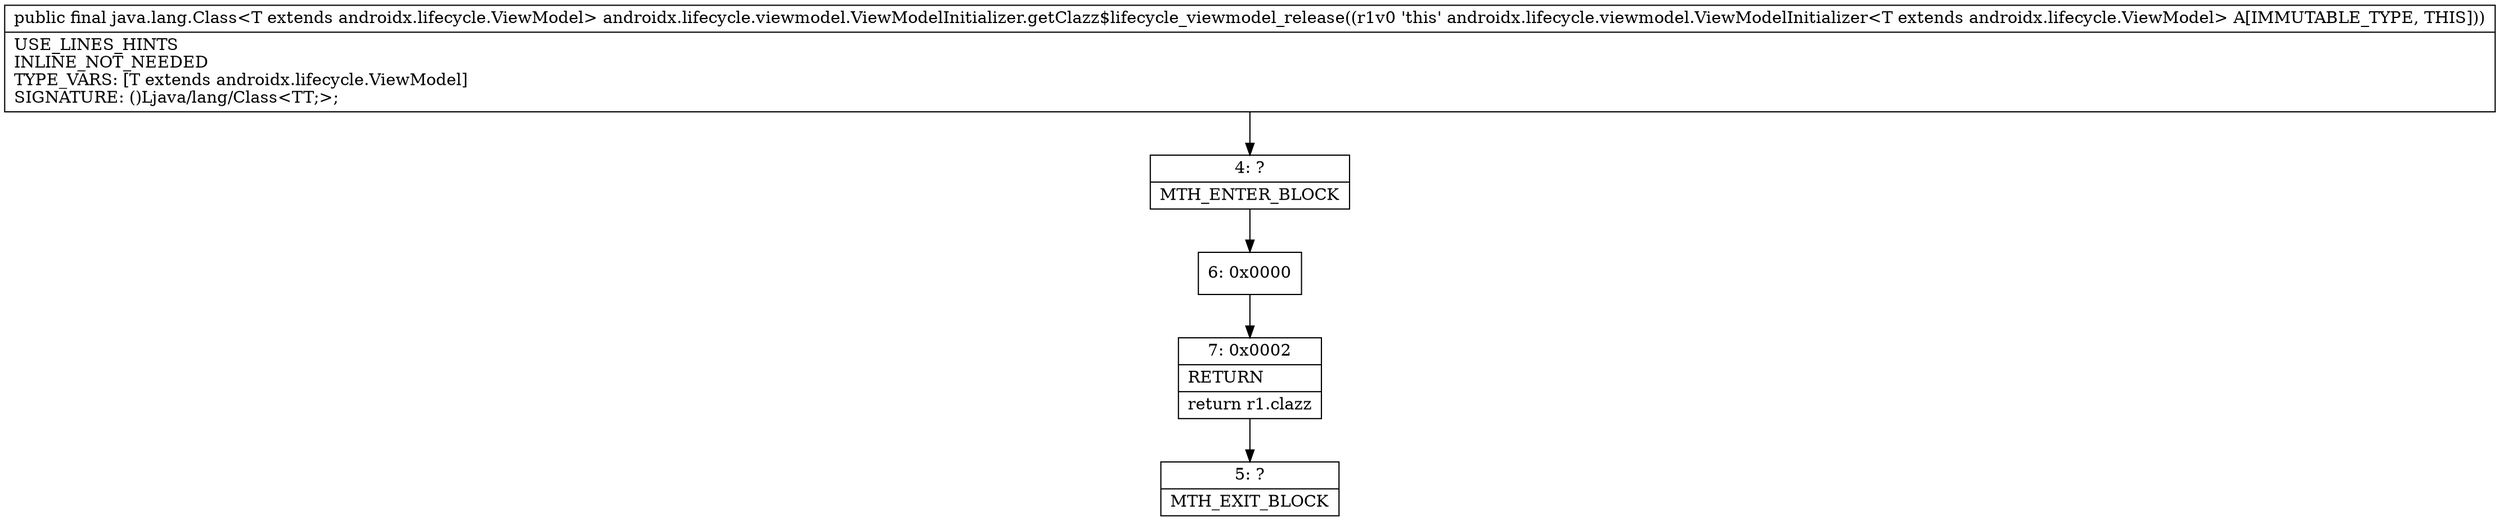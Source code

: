 digraph "CFG forandroidx.lifecycle.viewmodel.ViewModelInitializer.getClazz$lifecycle_viewmodel_release()Ljava\/lang\/Class;" {
Node_4 [shape=record,label="{4\:\ ?|MTH_ENTER_BLOCK\l}"];
Node_6 [shape=record,label="{6\:\ 0x0000}"];
Node_7 [shape=record,label="{7\:\ 0x0002|RETURN\l|return r1.clazz\l}"];
Node_5 [shape=record,label="{5\:\ ?|MTH_EXIT_BLOCK\l}"];
MethodNode[shape=record,label="{public final java.lang.Class\<T extends androidx.lifecycle.ViewModel\> androidx.lifecycle.viewmodel.ViewModelInitializer.getClazz$lifecycle_viewmodel_release((r1v0 'this' androidx.lifecycle.viewmodel.ViewModelInitializer\<T extends androidx.lifecycle.ViewModel\> A[IMMUTABLE_TYPE, THIS]))  | USE_LINES_HINTS\lINLINE_NOT_NEEDED\lTYPE_VARS: [T extends androidx.lifecycle.ViewModel]\lSIGNATURE: ()Ljava\/lang\/Class\<TT;\>;\l}"];
MethodNode -> Node_4;Node_4 -> Node_6;
Node_6 -> Node_7;
Node_7 -> Node_5;
}

